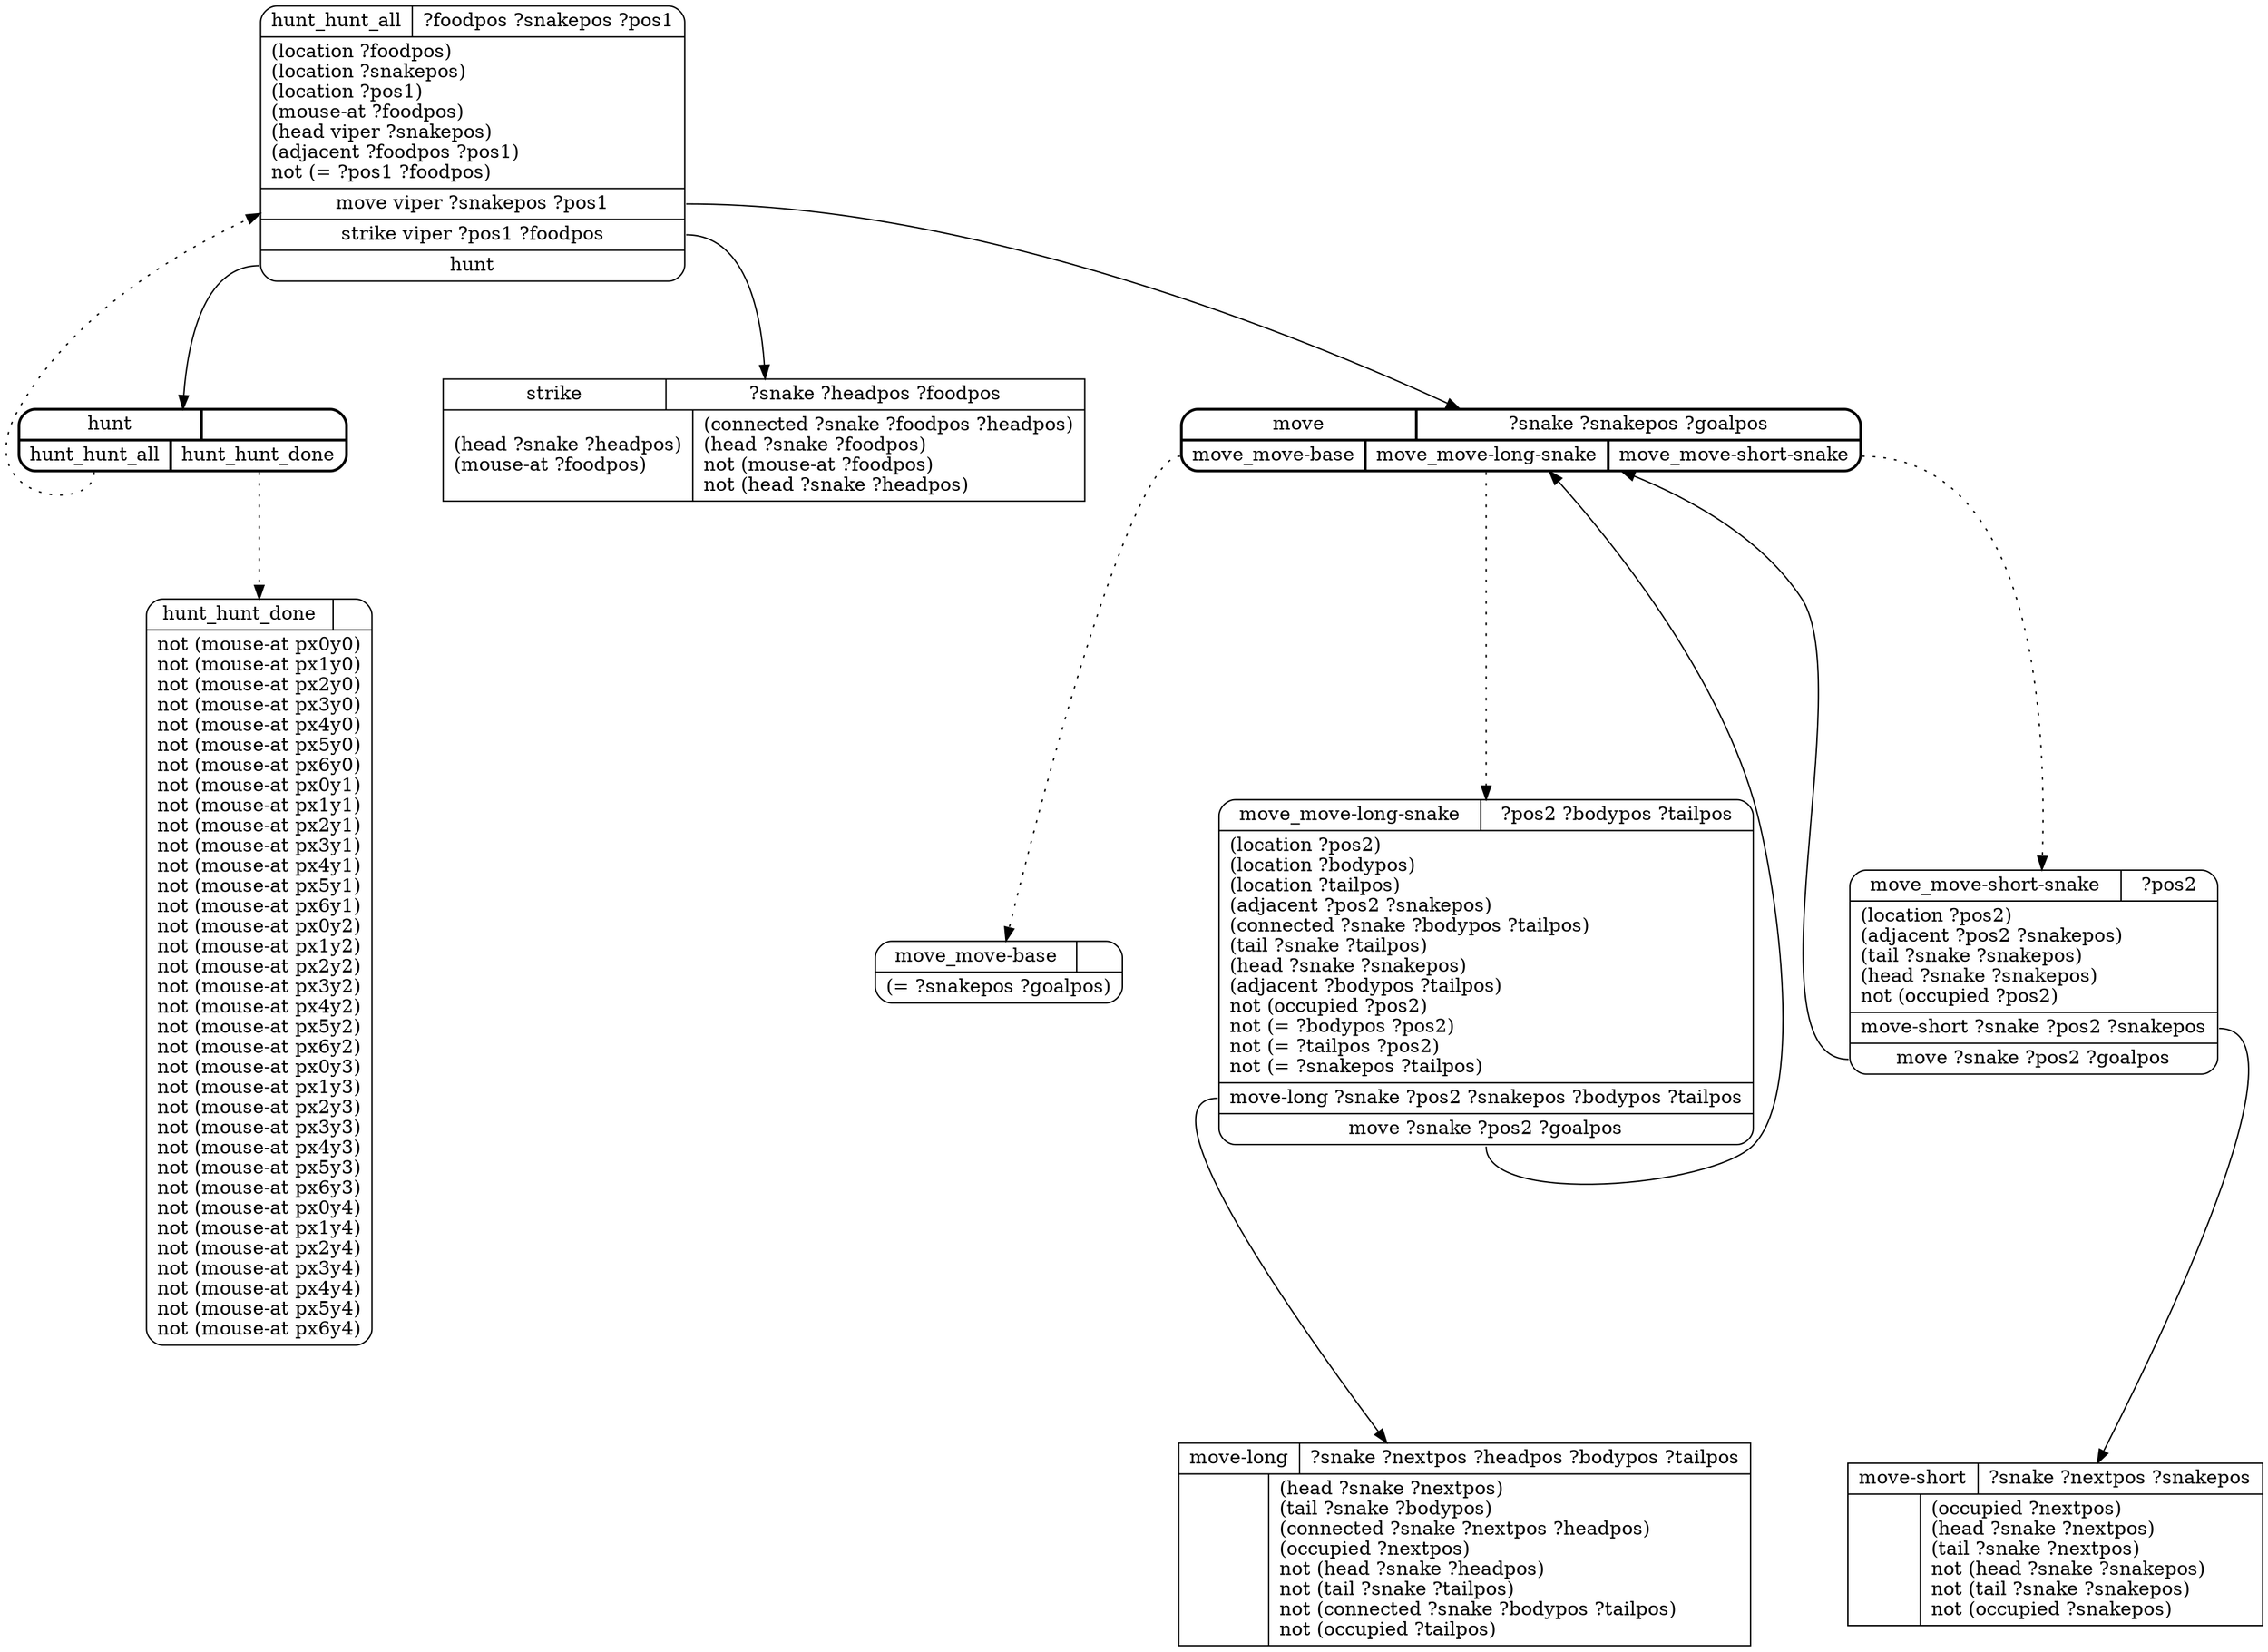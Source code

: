 // Generated by Hype
digraph "snake" {
  nodesep=1
  ranksep=1
  // Operators
  node [shape=record]
  "strike" [
    label="{{\N|?snake ?headpos ?foodpos}|{(head ?snake ?headpos)\l(mouse-at ?foodpos)\l|(connected ?snake ?foodpos ?headpos)\l(head ?snake ?foodpos)\lnot (mouse-at ?foodpos)\lnot (head ?snake ?headpos)\l}}"
  ]
  "move-short" [
    label="{{\N|?snake ?nextpos ?snakepos}|{|(occupied ?nextpos)\l(head ?snake ?nextpos)\l(tail ?snake ?nextpos)\lnot (head ?snake ?snakepos)\lnot (tail ?snake ?snakepos)\lnot (occupied ?snakepos)\l}}"
  ]
  "move-long" [
    label="{{\N|?snake ?nextpos ?headpos ?bodypos ?tailpos}|{|(head ?snake ?nextpos)\l(tail ?snake ?bodypos)\l(connected ?snake ?nextpos ?headpos)\l(occupied ?nextpos)\lnot (head ?snake ?headpos)\lnot (tail ?snake ?tailpos)\lnot (connected ?snake ?bodypos ?tailpos)\lnot (occupied ?tailpos)\l}}"
  ]
  // Methods
  node [shape=Mrecord]
  "hunt" [
    style=bold
    label="{{\N|}|{<0>hunt_hunt_all|<1>hunt_hunt_done}}"
  ]
  "hunt_hunt_all" [
    label="{{\N|?foodpos ?snakepos ?pos1}|(location ?foodpos)\l(location ?snakepos)\l(location ?pos1)\l(mouse-at ?foodpos)\l(head viper ?snakepos)\l(adjacent ?foodpos ?pos1)\lnot (= ?pos1 ?foodpos)\l|<0>move viper ?snakepos ?pos1|<1>strike viper ?pos1 ?foodpos|<2>hunt}"
  ]
  "hunt":0 -> "hunt_hunt_all" [style=dotted]
  "hunt_hunt_all":0 -> "move"
  "hunt_hunt_all":1 -> "strike"
  "hunt_hunt_all":2 -> "hunt"
  "hunt_hunt_done" [
    label="{{\N|}|not (mouse-at px0y0)\lnot (mouse-at px1y0)\lnot (mouse-at px2y0)\lnot (mouse-at px3y0)\lnot (mouse-at px4y0)\lnot (mouse-at px5y0)\lnot (mouse-at px6y0)\lnot (mouse-at px0y1)\lnot (mouse-at px1y1)\lnot (mouse-at px2y1)\lnot (mouse-at px3y1)\lnot (mouse-at px4y1)\lnot (mouse-at px5y1)\lnot (mouse-at px6y1)\lnot (mouse-at px0y2)\lnot (mouse-at px1y2)\lnot (mouse-at px2y2)\lnot (mouse-at px3y2)\lnot (mouse-at px4y2)\lnot (mouse-at px5y2)\lnot (mouse-at px6y2)\lnot (mouse-at px0y3)\lnot (mouse-at px1y3)\lnot (mouse-at px2y3)\lnot (mouse-at px3y3)\lnot (mouse-at px4y3)\lnot (mouse-at px5y3)\lnot (mouse-at px6y3)\lnot (mouse-at px0y4)\lnot (mouse-at px1y4)\lnot (mouse-at px2y4)\lnot (mouse-at px3y4)\lnot (mouse-at px4y4)\lnot (mouse-at px5y4)\lnot (mouse-at px6y4)\l}"
  ]
  "hunt":1 -> "hunt_hunt_done" [style=dotted]
  "move" [
    style=bold
    label="{{\N|?snake ?snakepos ?goalpos}|{<0>move_move-base|<1>move_move-long-snake|<2>move_move-short-snake}}"
  ]
  "move_move-base" [
    label="{{\N|}|(= ?snakepos ?goalpos)\l}"
  ]
  "move":0 -> "move_move-base" [style=dotted]
  "move_move-long-snake" [
    label="{{\N|?pos2 ?bodypos ?tailpos}|(location ?pos2)\l(location ?bodypos)\l(location ?tailpos)\l(adjacent ?pos2 ?snakepos)\l(connected ?snake ?bodypos ?tailpos)\l(tail ?snake ?tailpos)\l(head ?snake ?snakepos)\l(adjacent ?bodypos ?tailpos)\lnot (occupied ?pos2)\lnot (= ?bodypos ?pos2)\lnot (= ?tailpos ?pos2)\lnot (= ?snakepos ?tailpos)\l|<0>move-long ?snake ?pos2 ?snakepos ?bodypos ?tailpos|<1>move ?snake ?pos2 ?goalpos}"
  ]
  "move":1 -> "move_move-long-snake" [style=dotted]
  "move_move-long-snake":0 -> "move-long"
  "move_move-long-snake":1 -> "move"
  "move_move-short-snake" [
    label="{{\N|?pos2}|(location ?pos2)\l(adjacent ?pos2 ?snakepos)\l(tail ?snake ?snakepos)\l(head ?snake ?snakepos)\lnot (occupied ?pos2)\l|<0>move-short ?snake ?pos2 ?snakepos|<1>move ?snake ?pos2 ?goalpos}"
  ]
  "move":2 -> "move_move-short-snake" [style=dotted]
  "move_move-short-snake":0 -> "move-short"
  "move_move-short-snake":1 -> "move"
}